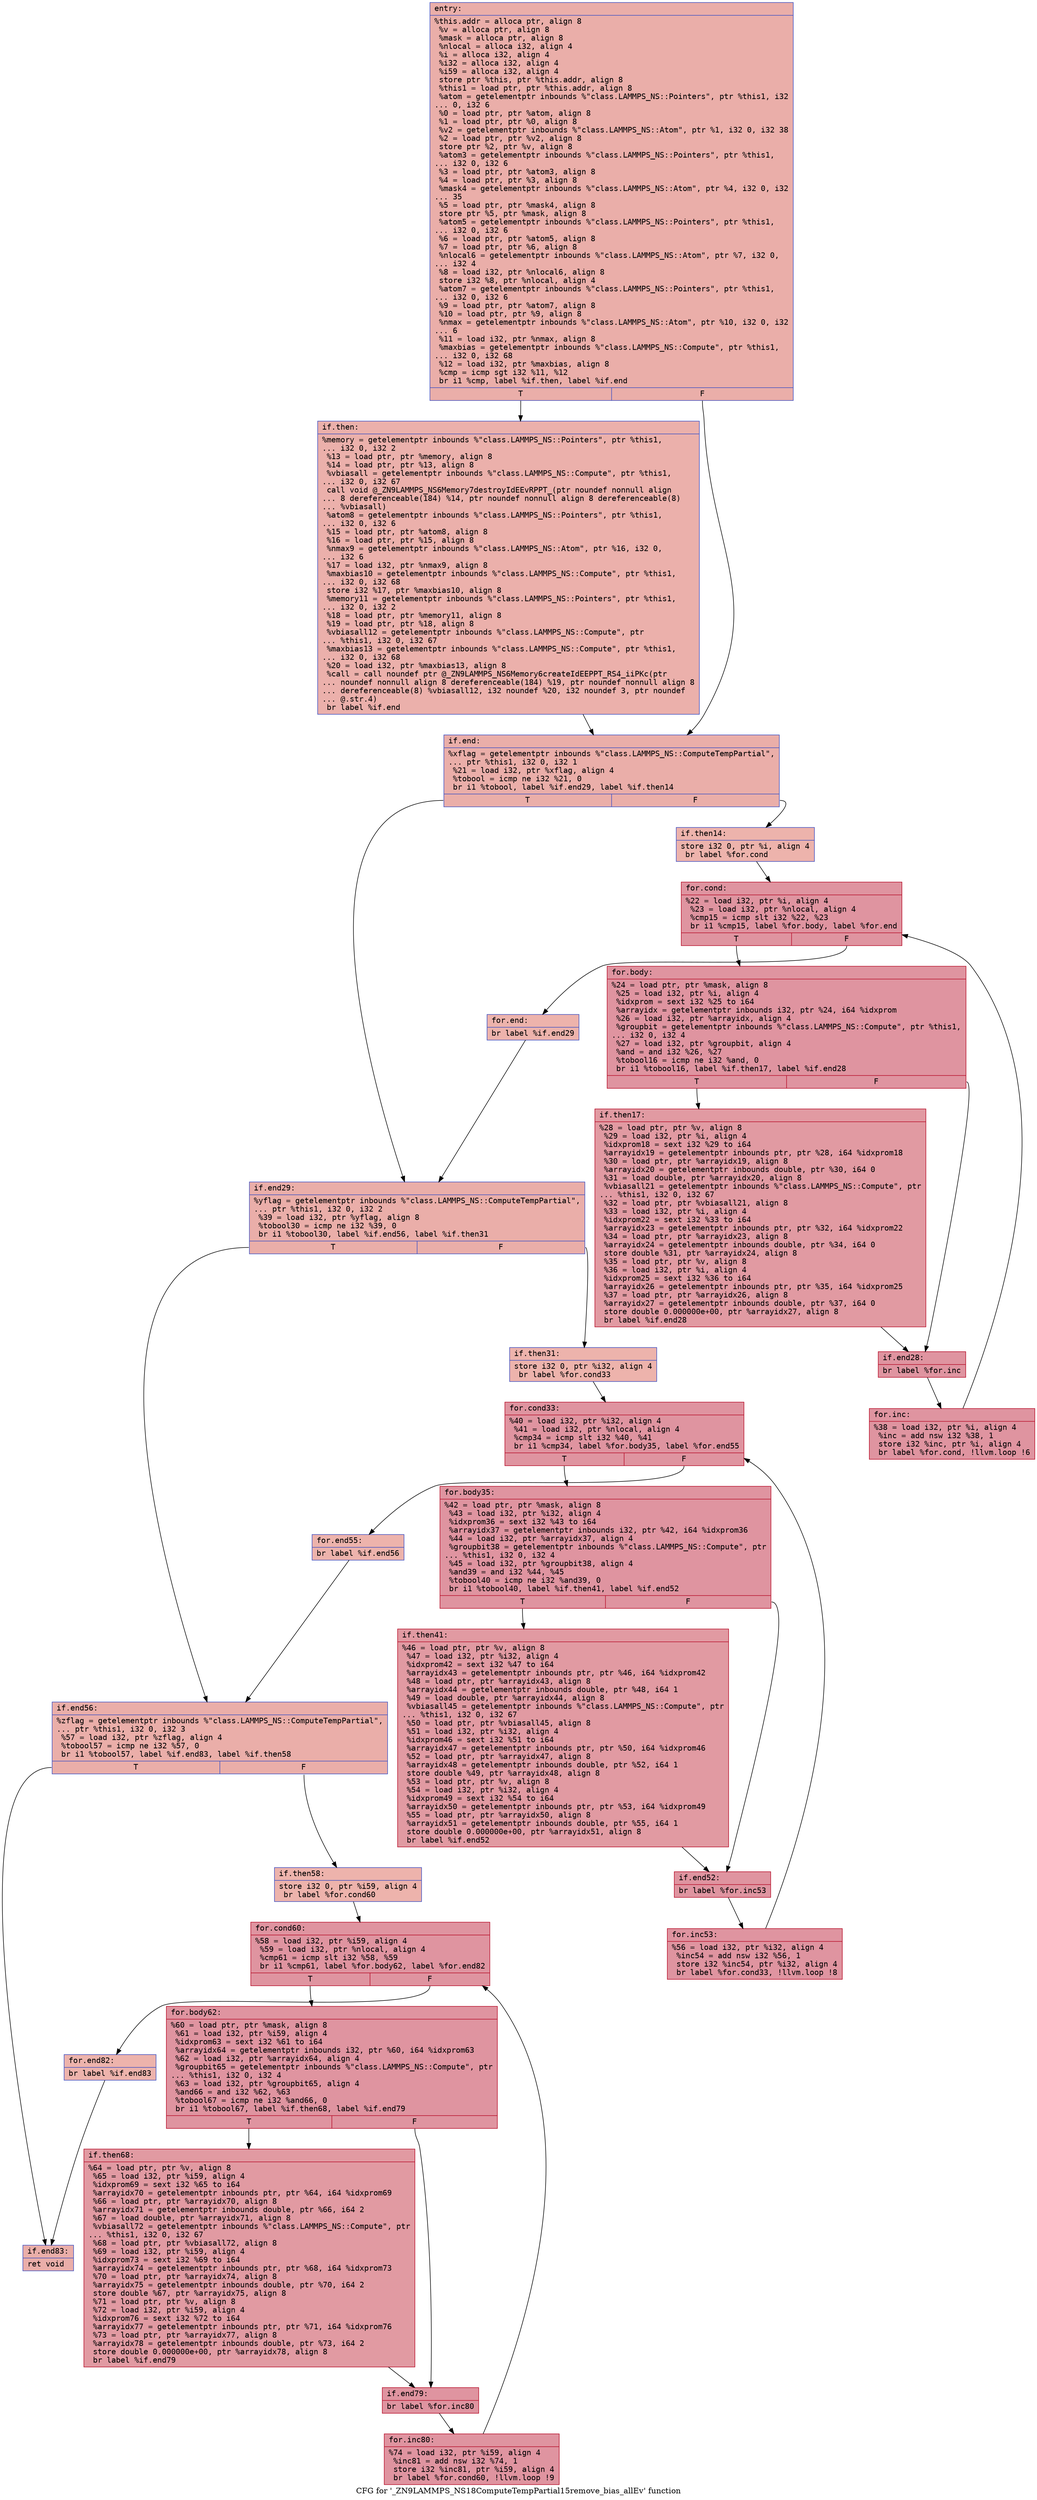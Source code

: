 digraph "CFG for '_ZN9LAMMPS_NS18ComputeTempPartial15remove_bias_allEv' function" {
	label="CFG for '_ZN9LAMMPS_NS18ComputeTempPartial15remove_bias_allEv' function";

	Node0x56053df44880 [shape=record,color="#3d50c3ff", style=filled, fillcolor="#d0473d70" fontname="Courier",label="{entry:\l|  %this.addr = alloca ptr, align 8\l  %v = alloca ptr, align 8\l  %mask = alloca ptr, align 8\l  %nlocal = alloca i32, align 4\l  %i = alloca i32, align 4\l  %i32 = alloca i32, align 4\l  %i59 = alloca i32, align 4\l  store ptr %this, ptr %this.addr, align 8\l  %this1 = load ptr, ptr %this.addr, align 8\l  %atom = getelementptr inbounds %\"class.LAMMPS_NS::Pointers\", ptr %this1, i32\l... 0, i32 6\l  %0 = load ptr, ptr %atom, align 8\l  %1 = load ptr, ptr %0, align 8\l  %v2 = getelementptr inbounds %\"class.LAMMPS_NS::Atom\", ptr %1, i32 0, i32 38\l  %2 = load ptr, ptr %v2, align 8\l  store ptr %2, ptr %v, align 8\l  %atom3 = getelementptr inbounds %\"class.LAMMPS_NS::Pointers\", ptr %this1,\l... i32 0, i32 6\l  %3 = load ptr, ptr %atom3, align 8\l  %4 = load ptr, ptr %3, align 8\l  %mask4 = getelementptr inbounds %\"class.LAMMPS_NS::Atom\", ptr %4, i32 0, i32\l... 35\l  %5 = load ptr, ptr %mask4, align 8\l  store ptr %5, ptr %mask, align 8\l  %atom5 = getelementptr inbounds %\"class.LAMMPS_NS::Pointers\", ptr %this1,\l... i32 0, i32 6\l  %6 = load ptr, ptr %atom5, align 8\l  %7 = load ptr, ptr %6, align 8\l  %nlocal6 = getelementptr inbounds %\"class.LAMMPS_NS::Atom\", ptr %7, i32 0,\l... i32 4\l  %8 = load i32, ptr %nlocal6, align 8\l  store i32 %8, ptr %nlocal, align 4\l  %atom7 = getelementptr inbounds %\"class.LAMMPS_NS::Pointers\", ptr %this1,\l... i32 0, i32 6\l  %9 = load ptr, ptr %atom7, align 8\l  %10 = load ptr, ptr %9, align 8\l  %nmax = getelementptr inbounds %\"class.LAMMPS_NS::Atom\", ptr %10, i32 0, i32\l... 6\l  %11 = load i32, ptr %nmax, align 8\l  %maxbias = getelementptr inbounds %\"class.LAMMPS_NS::Compute\", ptr %this1,\l... i32 0, i32 68\l  %12 = load i32, ptr %maxbias, align 8\l  %cmp = icmp sgt i32 %11, %12\l  br i1 %cmp, label %if.then, label %if.end\l|{<s0>T|<s1>F}}"];
	Node0x56053df44880:s0 -> Node0x56053df46070[tooltip="entry -> if.then\nProbability 50.00%" ];
	Node0x56053df44880:s1 -> Node0x56053df460e0[tooltip="entry -> if.end\nProbability 50.00%" ];
	Node0x56053df46070 [shape=record,color="#3d50c3ff", style=filled, fillcolor="#d24b4070" fontname="Courier",label="{if.then:\l|  %memory = getelementptr inbounds %\"class.LAMMPS_NS::Pointers\", ptr %this1,\l... i32 0, i32 2\l  %13 = load ptr, ptr %memory, align 8\l  %14 = load ptr, ptr %13, align 8\l  %vbiasall = getelementptr inbounds %\"class.LAMMPS_NS::Compute\", ptr %this1,\l... i32 0, i32 67\l  call void @_ZN9LAMMPS_NS6Memory7destroyIdEEvRPPT_(ptr noundef nonnull align\l... 8 dereferenceable(184) %14, ptr noundef nonnull align 8 dereferenceable(8)\l... %vbiasall)\l  %atom8 = getelementptr inbounds %\"class.LAMMPS_NS::Pointers\", ptr %this1,\l... i32 0, i32 6\l  %15 = load ptr, ptr %atom8, align 8\l  %16 = load ptr, ptr %15, align 8\l  %nmax9 = getelementptr inbounds %\"class.LAMMPS_NS::Atom\", ptr %16, i32 0,\l... i32 6\l  %17 = load i32, ptr %nmax9, align 8\l  %maxbias10 = getelementptr inbounds %\"class.LAMMPS_NS::Compute\", ptr %this1,\l... i32 0, i32 68\l  store i32 %17, ptr %maxbias10, align 8\l  %memory11 = getelementptr inbounds %\"class.LAMMPS_NS::Pointers\", ptr %this1,\l... i32 0, i32 2\l  %18 = load ptr, ptr %memory11, align 8\l  %19 = load ptr, ptr %18, align 8\l  %vbiasall12 = getelementptr inbounds %\"class.LAMMPS_NS::Compute\", ptr\l... %this1, i32 0, i32 67\l  %maxbias13 = getelementptr inbounds %\"class.LAMMPS_NS::Compute\", ptr %this1,\l... i32 0, i32 68\l  %20 = load i32, ptr %maxbias13, align 8\l  %call = call noundef ptr @_ZN9LAMMPS_NS6Memory6createIdEEPPT_RS4_iiPKc(ptr\l... noundef nonnull align 8 dereferenceable(184) %19, ptr noundef nonnull align 8\l... dereferenceable(8) %vbiasall12, i32 noundef %20, i32 noundef 3, ptr noundef\l... @.str.4)\l  br label %if.end\l}"];
	Node0x56053df46070 -> Node0x56053df460e0[tooltip="if.then -> if.end\nProbability 100.00%" ];
	Node0x56053df460e0 [shape=record,color="#3d50c3ff", style=filled, fillcolor="#d0473d70" fontname="Courier",label="{if.end:\l|  %xflag = getelementptr inbounds %\"class.LAMMPS_NS::ComputeTempPartial\",\l... ptr %this1, i32 0, i32 1\l  %21 = load i32, ptr %xflag, align 4\l  %tobool = icmp ne i32 %21, 0\l  br i1 %tobool, label %if.end29, label %if.then14\l|{<s0>T|<s1>F}}"];
	Node0x56053df460e0:s0 -> Node0x56053df47540[tooltip="if.end -> if.end29\nProbability 62.50%" ];
	Node0x56053df460e0:s1 -> Node0x56053df47590[tooltip="if.end -> if.then14\nProbability 37.50%" ];
	Node0x56053df47590 [shape=record,color="#3d50c3ff", style=filled, fillcolor="#d6524470" fontname="Courier",label="{if.then14:\l|  store i32 0, ptr %i, align 4\l  br label %for.cond\l}"];
	Node0x56053df47590 -> Node0x56053df47760[tooltip="if.then14 -> for.cond\nProbability 100.00%" ];
	Node0x56053df47760 [shape=record,color="#b70d28ff", style=filled, fillcolor="#b70d2870" fontname="Courier",label="{for.cond:\l|  %22 = load i32, ptr %i, align 4\l  %23 = load i32, ptr %nlocal, align 4\l  %cmp15 = icmp slt i32 %22, %23\l  br i1 %cmp15, label %for.body, label %for.end\l|{<s0>T|<s1>F}}"];
	Node0x56053df47760:s0 -> Node0x56053df47a00[tooltip="for.cond -> for.body\nProbability 96.88%" ];
	Node0x56053df47760:s1 -> Node0x56053df47a80[tooltip="for.cond -> for.end\nProbability 3.12%" ];
	Node0x56053df47a00 [shape=record,color="#b70d28ff", style=filled, fillcolor="#b70d2870" fontname="Courier",label="{for.body:\l|  %24 = load ptr, ptr %mask, align 8\l  %25 = load i32, ptr %i, align 4\l  %idxprom = sext i32 %25 to i64\l  %arrayidx = getelementptr inbounds i32, ptr %24, i64 %idxprom\l  %26 = load i32, ptr %arrayidx, align 4\l  %groupbit = getelementptr inbounds %\"class.LAMMPS_NS::Compute\", ptr %this1,\l... i32 0, i32 4\l  %27 = load i32, ptr %groupbit, align 4\l  %and = and i32 %26, %27\l  %tobool16 = icmp ne i32 %and, 0\l  br i1 %tobool16, label %if.then17, label %if.end28\l|{<s0>T|<s1>F}}"];
	Node0x56053df47a00:s0 -> Node0x56053df48160[tooltip="for.body -> if.then17\nProbability 62.50%" ];
	Node0x56053df47a00:s1 -> Node0x56053df481e0[tooltip="for.body -> if.end28\nProbability 37.50%" ];
	Node0x56053df48160 [shape=record,color="#b70d28ff", style=filled, fillcolor="#bb1b2c70" fontname="Courier",label="{if.then17:\l|  %28 = load ptr, ptr %v, align 8\l  %29 = load i32, ptr %i, align 4\l  %idxprom18 = sext i32 %29 to i64\l  %arrayidx19 = getelementptr inbounds ptr, ptr %28, i64 %idxprom18\l  %30 = load ptr, ptr %arrayidx19, align 8\l  %arrayidx20 = getelementptr inbounds double, ptr %30, i64 0\l  %31 = load double, ptr %arrayidx20, align 8\l  %vbiasall21 = getelementptr inbounds %\"class.LAMMPS_NS::Compute\", ptr\l... %this1, i32 0, i32 67\l  %32 = load ptr, ptr %vbiasall21, align 8\l  %33 = load i32, ptr %i, align 4\l  %idxprom22 = sext i32 %33 to i64\l  %arrayidx23 = getelementptr inbounds ptr, ptr %32, i64 %idxprom22\l  %34 = load ptr, ptr %arrayidx23, align 8\l  %arrayidx24 = getelementptr inbounds double, ptr %34, i64 0\l  store double %31, ptr %arrayidx24, align 8\l  %35 = load ptr, ptr %v, align 8\l  %36 = load i32, ptr %i, align 4\l  %idxprom25 = sext i32 %36 to i64\l  %arrayidx26 = getelementptr inbounds ptr, ptr %35, i64 %idxprom25\l  %37 = load ptr, ptr %arrayidx26, align 8\l  %arrayidx27 = getelementptr inbounds double, ptr %37, i64 0\l  store double 0.000000e+00, ptr %arrayidx27, align 8\l  br label %if.end28\l}"];
	Node0x56053df48160 -> Node0x56053df481e0[tooltip="if.then17 -> if.end28\nProbability 100.00%" ];
	Node0x56053df481e0 [shape=record,color="#b70d28ff", style=filled, fillcolor="#b70d2870" fontname="Courier",label="{if.end28:\l|  br label %for.inc\l}"];
	Node0x56053df481e0 -> Node0x56053df49730[tooltip="if.end28 -> for.inc\nProbability 100.00%" ];
	Node0x56053df49730 [shape=record,color="#b70d28ff", style=filled, fillcolor="#b70d2870" fontname="Courier",label="{for.inc:\l|  %38 = load i32, ptr %i, align 4\l  %inc = add nsw i32 %38, 1\l  store i32 %inc, ptr %i, align 4\l  br label %for.cond, !llvm.loop !6\l}"];
	Node0x56053df49730 -> Node0x56053df47760[tooltip="for.inc -> for.cond\nProbability 100.00%" ];
	Node0x56053df47a80 [shape=record,color="#3d50c3ff", style=filled, fillcolor="#d6524470" fontname="Courier",label="{for.end:\l|  br label %if.end29\l}"];
	Node0x56053df47a80 -> Node0x56053df47540[tooltip="for.end -> if.end29\nProbability 100.00%" ];
	Node0x56053df47540 [shape=record,color="#3d50c3ff", style=filled, fillcolor="#d0473d70" fontname="Courier",label="{if.end29:\l|  %yflag = getelementptr inbounds %\"class.LAMMPS_NS::ComputeTempPartial\",\l... ptr %this1, i32 0, i32 2\l  %39 = load i32, ptr %yflag, align 8\l  %tobool30 = icmp ne i32 %39, 0\l  br i1 %tobool30, label %if.end56, label %if.then31\l|{<s0>T|<s1>F}}"];
	Node0x56053df47540:s0 -> Node0x56053df49db0[tooltip="if.end29 -> if.end56\nProbability 62.50%" ];
	Node0x56053df47540:s1 -> Node0x56053df49e30[tooltip="if.end29 -> if.then31\nProbability 37.50%" ];
	Node0x56053df49e30 [shape=record,color="#3d50c3ff", style=filled, fillcolor="#d6524470" fontname="Courier",label="{if.then31:\l|  store i32 0, ptr %i32, align 4\l  br label %for.cond33\l}"];
	Node0x56053df49e30 -> Node0x56053df4a000[tooltip="if.then31 -> for.cond33\nProbability 100.00%" ];
	Node0x56053df4a000 [shape=record,color="#b70d28ff", style=filled, fillcolor="#b70d2870" fontname="Courier",label="{for.cond33:\l|  %40 = load i32, ptr %i32, align 4\l  %41 = load i32, ptr %nlocal, align 4\l  %cmp34 = icmp slt i32 %40, %41\l  br i1 %cmp34, label %for.body35, label %for.end55\l|{<s0>T|<s1>F}}"];
	Node0x56053df4a000:s0 -> Node0x56053df4a2a0[tooltip="for.cond33 -> for.body35\nProbability 96.88%" ];
	Node0x56053df4a000:s1 -> Node0x56053df4a320[tooltip="for.cond33 -> for.end55\nProbability 3.12%" ];
	Node0x56053df4a2a0 [shape=record,color="#b70d28ff", style=filled, fillcolor="#b70d2870" fontname="Courier",label="{for.body35:\l|  %42 = load ptr, ptr %mask, align 8\l  %43 = load i32, ptr %i32, align 4\l  %idxprom36 = sext i32 %43 to i64\l  %arrayidx37 = getelementptr inbounds i32, ptr %42, i64 %idxprom36\l  %44 = load i32, ptr %arrayidx37, align 4\l  %groupbit38 = getelementptr inbounds %\"class.LAMMPS_NS::Compute\", ptr\l... %this1, i32 0, i32 4\l  %45 = load i32, ptr %groupbit38, align 4\l  %and39 = and i32 %44, %45\l  %tobool40 = icmp ne i32 %and39, 0\l  br i1 %tobool40, label %if.then41, label %if.end52\l|{<s0>T|<s1>F}}"];
	Node0x56053df4a2a0:s0 -> Node0x56053df4aa20[tooltip="for.body35 -> if.then41\nProbability 62.50%" ];
	Node0x56053df4a2a0:s1 -> Node0x56053df4aaa0[tooltip="for.body35 -> if.end52\nProbability 37.50%" ];
	Node0x56053df4aa20 [shape=record,color="#b70d28ff", style=filled, fillcolor="#bb1b2c70" fontname="Courier",label="{if.then41:\l|  %46 = load ptr, ptr %v, align 8\l  %47 = load i32, ptr %i32, align 4\l  %idxprom42 = sext i32 %47 to i64\l  %arrayidx43 = getelementptr inbounds ptr, ptr %46, i64 %idxprom42\l  %48 = load ptr, ptr %arrayidx43, align 8\l  %arrayidx44 = getelementptr inbounds double, ptr %48, i64 1\l  %49 = load double, ptr %arrayidx44, align 8\l  %vbiasall45 = getelementptr inbounds %\"class.LAMMPS_NS::Compute\", ptr\l... %this1, i32 0, i32 67\l  %50 = load ptr, ptr %vbiasall45, align 8\l  %51 = load i32, ptr %i32, align 4\l  %idxprom46 = sext i32 %51 to i64\l  %arrayidx47 = getelementptr inbounds ptr, ptr %50, i64 %idxprom46\l  %52 = load ptr, ptr %arrayidx47, align 8\l  %arrayidx48 = getelementptr inbounds double, ptr %52, i64 1\l  store double %49, ptr %arrayidx48, align 8\l  %53 = load ptr, ptr %v, align 8\l  %54 = load i32, ptr %i32, align 4\l  %idxprom49 = sext i32 %54 to i64\l  %arrayidx50 = getelementptr inbounds ptr, ptr %53, i64 %idxprom49\l  %55 = load ptr, ptr %arrayidx50, align 8\l  %arrayidx51 = getelementptr inbounds double, ptr %55, i64 1\l  store double 0.000000e+00, ptr %arrayidx51, align 8\l  br label %if.end52\l}"];
	Node0x56053df4aa20 -> Node0x56053df4aaa0[tooltip="if.then41 -> if.end52\nProbability 100.00%" ];
	Node0x56053df4aaa0 [shape=record,color="#b70d28ff", style=filled, fillcolor="#b70d2870" fontname="Courier",label="{if.end52:\l|  br label %for.inc53\l}"];
	Node0x56053df4aaa0 -> Node0x56053df4c240[tooltip="if.end52 -> for.inc53\nProbability 100.00%" ];
	Node0x56053df4c240 [shape=record,color="#b70d28ff", style=filled, fillcolor="#b70d2870" fontname="Courier",label="{for.inc53:\l|  %56 = load i32, ptr %i32, align 4\l  %inc54 = add nsw i32 %56, 1\l  store i32 %inc54, ptr %i32, align 4\l  br label %for.cond33, !llvm.loop !8\l}"];
	Node0x56053df4c240 -> Node0x56053df4a000[tooltip="for.inc53 -> for.cond33\nProbability 100.00%" ];
	Node0x56053df4a320 [shape=record,color="#3d50c3ff", style=filled, fillcolor="#d6524470" fontname="Courier",label="{for.end55:\l|  br label %if.end56\l}"];
	Node0x56053df4a320 -> Node0x56053df49db0[tooltip="for.end55 -> if.end56\nProbability 100.00%" ];
	Node0x56053df49db0 [shape=record,color="#3d50c3ff", style=filled, fillcolor="#d0473d70" fontname="Courier",label="{if.end56:\l|  %zflag = getelementptr inbounds %\"class.LAMMPS_NS::ComputeTempPartial\",\l... ptr %this1, i32 0, i32 3\l  %57 = load i32, ptr %zflag, align 4\l  %tobool57 = icmp ne i32 %57, 0\l  br i1 %tobool57, label %if.end83, label %if.then58\l|{<s0>T|<s1>F}}"];
	Node0x56053df49db0:s0 -> Node0x56053df4c950[tooltip="if.end56 -> if.end83\nProbability 62.50%" ];
	Node0x56053df49db0:s1 -> Node0x56053df4c9d0[tooltip="if.end56 -> if.then58\nProbability 37.50%" ];
	Node0x56053df4c9d0 [shape=record,color="#3d50c3ff", style=filled, fillcolor="#d6524470" fontname="Courier",label="{if.then58:\l|  store i32 0, ptr %i59, align 4\l  br label %for.cond60\l}"];
	Node0x56053df4c9d0 -> Node0x56053df4cba0[tooltip="if.then58 -> for.cond60\nProbability 100.00%" ];
	Node0x56053df4cba0 [shape=record,color="#b70d28ff", style=filled, fillcolor="#b70d2870" fontname="Courier",label="{for.cond60:\l|  %58 = load i32, ptr %i59, align 4\l  %59 = load i32, ptr %nlocal, align 4\l  %cmp61 = icmp slt i32 %58, %59\l  br i1 %cmp61, label %for.body62, label %for.end82\l|{<s0>T|<s1>F}}"];
	Node0x56053df4cba0:s0 -> Node0x56053df4ce40[tooltip="for.cond60 -> for.body62\nProbability 96.88%" ];
	Node0x56053df4cba0:s1 -> Node0x56053df4cec0[tooltip="for.cond60 -> for.end82\nProbability 3.12%" ];
	Node0x56053df4ce40 [shape=record,color="#b70d28ff", style=filled, fillcolor="#b70d2870" fontname="Courier",label="{for.body62:\l|  %60 = load ptr, ptr %mask, align 8\l  %61 = load i32, ptr %i59, align 4\l  %idxprom63 = sext i32 %61 to i64\l  %arrayidx64 = getelementptr inbounds i32, ptr %60, i64 %idxprom63\l  %62 = load i32, ptr %arrayidx64, align 4\l  %groupbit65 = getelementptr inbounds %\"class.LAMMPS_NS::Compute\", ptr\l... %this1, i32 0, i32 4\l  %63 = load i32, ptr %groupbit65, align 4\l  %and66 = and i32 %62, %63\l  %tobool67 = icmp ne i32 %and66, 0\l  br i1 %tobool67, label %if.then68, label %if.end79\l|{<s0>T|<s1>F}}"];
	Node0x56053df4ce40:s0 -> Node0x56053df48790[tooltip="for.body62 -> if.then68\nProbability 62.50%" ];
	Node0x56053df4ce40:s1 -> Node0x56053df48810[tooltip="for.body62 -> if.end79\nProbability 37.50%" ];
	Node0x56053df48790 [shape=record,color="#b70d28ff", style=filled, fillcolor="#bb1b2c70" fontname="Courier",label="{if.then68:\l|  %64 = load ptr, ptr %v, align 8\l  %65 = load i32, ptr %i59, align 4\l  %idxprom69 = sext i32 %65 to i64\l  %arrayidx70 = getelementptr inbounds ptr, ptr %64, i64 %idxprom69\l  %66 = load ptr, ptr %arrayidx70, align 8\l  %arrayidx71 = getelementptr inbounds double, ptr %66, i64 2\l  %67 = load double, ptr %arrayidx71, align 8\l  %vbiasall72 = getelementptr inbounds %\"class.LAMMPS_NS::Compute\", ptr\l... %this1, i32 0, i32 67\l  %68 = load ptr, ptr %vbiasall72, align 8\l  %69 = load i32, ptr %i59, align 4\l  %idxprom73 = sext i32 %69 to i64\l  %arrayidx74 = getelementptr inbounds ptr, ptr %68, i64 %idxprom73\l  %70 = load ptr, ptr %arrayidx74, align 8\l  %arrayidx75 = getelementptr inbounds double, ptr %70, i64 2\l  store double %67, ptr %arrayidx75, align 8\l  %71 = load ptr, ptr %v, align 8\l  %72 = load i32, ptr %i59, align 4\l  %idxprom76 = sext i32 %72 to i64\l  %arrayidx77 = getelementptr inbounds ptr, ptr %71, i64 %idxprom76\l  %73 = load ptr, ptr %arrayidx77, align 8\l  %arrayidx78 = getelementptr inbounds double, ptr %73, i64 2\l  store double 0.000000e+00, ptr %arrayidx78, align 8\l  br label %if.end79\l}"];
	Node0x56053df48790 -> Node0x56053df48810[tooltip="if.then68 -> if.end79\nProbability 100.00%" ];
	Node0x56053df48810 [shape=record,color="#b70d28ff", style=filled, fillcolor="#b70d2870" fontname="Courier",label="{if.end79:\l|  br label %for.inc80\l}"];
	Node0x56053df48810 -> Node0x56053df2a570[tooltip="if.end79 -> for.inc80\nProbability 100.00%" ];
	Node0x56053df2a570 [shape=record,color="#b70d28ff", style=filled, fillcolor="#b70d2870" fontname="Courier",label="{for.inc80:\l|  %74 = load i32, ptr %i59, align 4\l  %inc81 = add nsw i32 %74, 1\l  store i32 %inc81, ptr %i59, align 4\l  br label %for.cond60, !llvm.loop !9\l}"];
	Node0x56053df2a570 -> Node0x56053df4cba0[tooltip="for.inc80 -> for.cond60\nProbability 100.00%" ];
	Node0x56053df4cec0 [shape=record,color="#3d50c3ff", style=filled, fillcolor="#d6524470" fontname="Courier",label="{for.end82:\l|  br label %if.end83\l}"];
	Node0x56053df4cec0 -> Node0x56053df4c950[tooltip="for.end82 -> if.end83\nProbability 100.00%" ];
	Node0x56053df4c950 [shape=record,color="#3d50c3ff", style=filled, fillcolor="#d0473d70" fontname="Courier",label="{if.end83:\l|  ret void\l}"];
}
